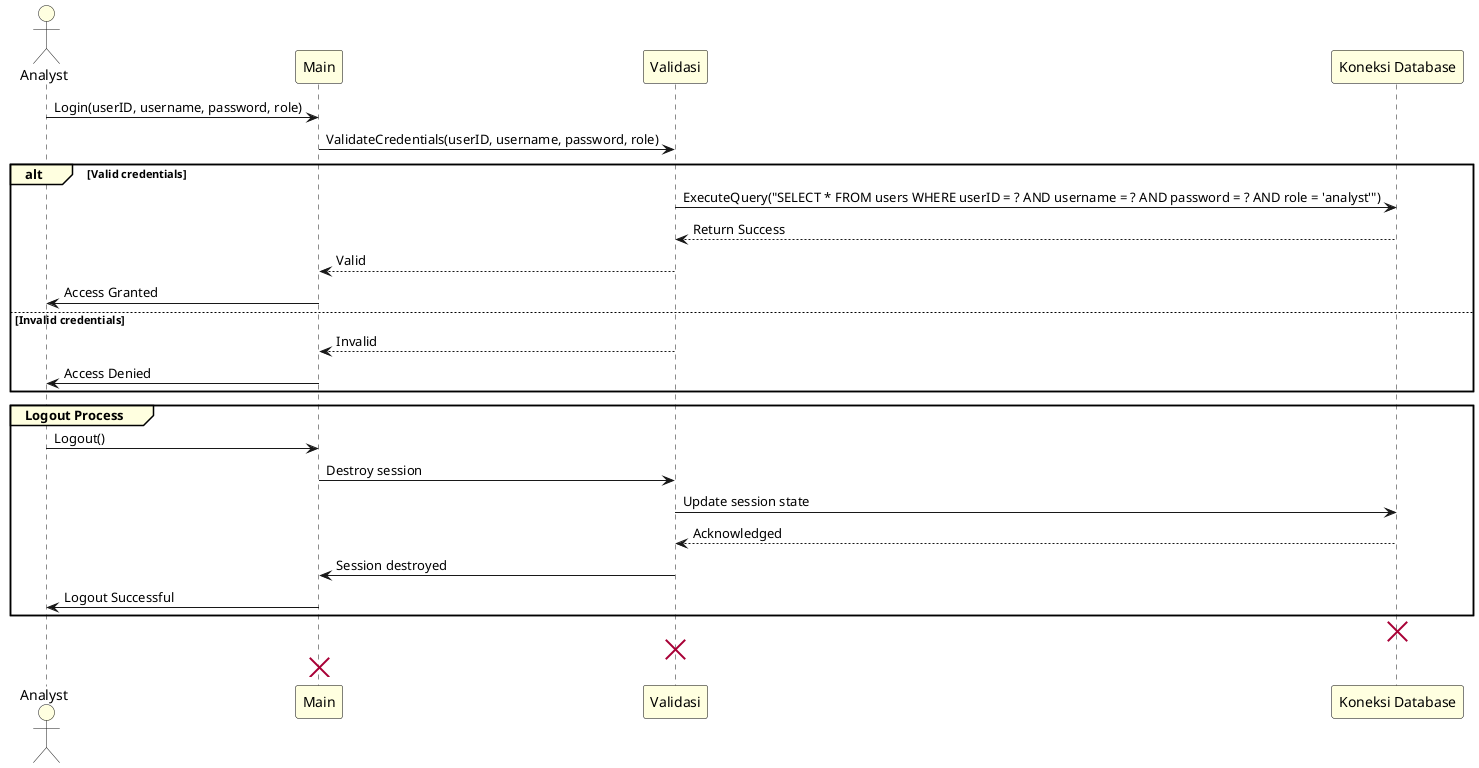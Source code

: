 @startuml class

' Set background color for all participants
skinparam sequenceParticipantBackgroundColor LightYellow
skinparam sequenceParticipantBorderColor Black
skinparam SequenceGroupBackgroundColor LightYellow
skinparam ActorBackgroundColor LightYellow

actor Analyst as analyst

' Main objects
participant "Main" as main
participant "Validasi" as validasi
participant "Koneksi Database" as db

' Login process starts
analyst -> main : Login(userID, username, password, role)
main -> validasi : ValidateCredentials(userID, username, password, role)
alt Valid credentials
    validasi -> db : ExecuteQuery("SELECT * FROM users WHERE userID = ? AND username = ? AND password = ? AND role = 'analyst'")
    db --> validasi : Return Success
    validasi --> main : Valid
    main -> analyst : Access Granted
else Invalid credentials
    validasi --> main : Invalid
    main -> analyst : Access Denied
end

' Highlighted Logout process
group Logout Process 
    analyst -> main : Logout()
    main -> validasi : Destroy session
    validasi -> db : Update session state
    db --> validasi : Acknowledged
    validasi -> main : Session destroyed
    main -> analyst : Logout Successful
end

' Destroy objects
destroy db
destroy validasi
destroy main

@enduml
